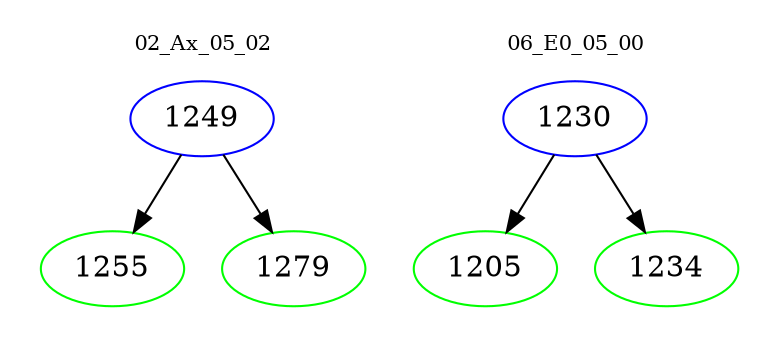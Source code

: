 digraph{
subgraph cluster_0 {
color = white
label = "02_Ax_05_02";
fontsize=10;
T0_1249 [label="1249", color="blue"]
T0_1249 -> T0_1255 [color="black"]
T0_1255 [label="1255", color="green"]
T0_1249 -> T0_1279 [color="black"]
T0_1279 [label="1279", color="green"]
}
subgraph cluster_1 {
color = white
label = "06_E0_05_00";
fontsize=10;
T1_1230 [label="1230", color="blue"]
T1_1230 -> T1_1205 [color="black"]
T1_1205 [label="1205", color="green"]
T1_1230 -> T1_1234 [color="black"]
T1_1234 [label="1234", color="green"]
}
}
